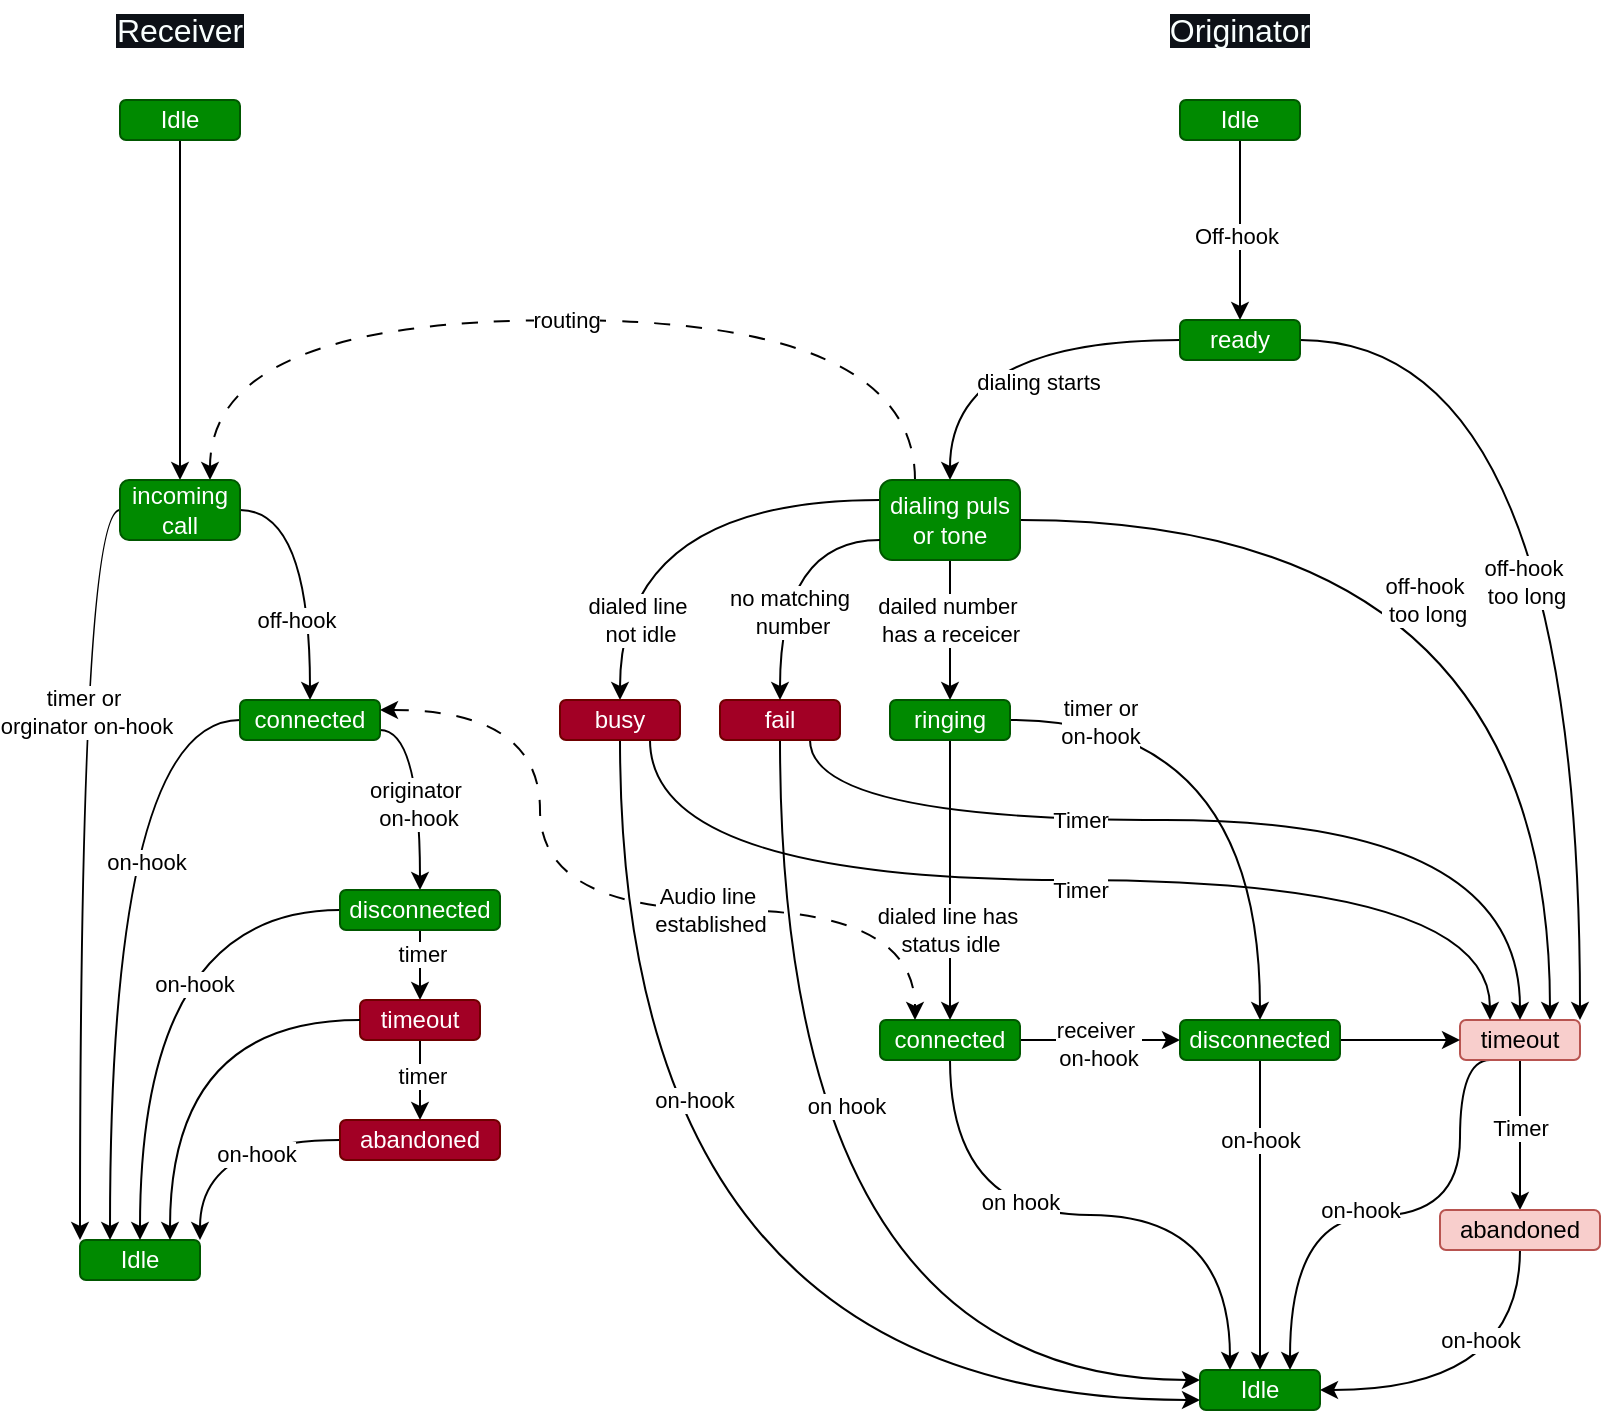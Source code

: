 <mxfile>
    <diagram name="Sida-1" id="S5pKBoL1bsgIUDStqbfe">
        <mxGraphModel dx="1602" dy="465" grid="1" gridSize="10" guides="1" tooltips="1" connect="1" arrows="1" fold="1" page="1" pageScale="1" pageWidth="827" pageHeight="1169" math="0" shadow="0">
            <root>
                <mxCell id="0"/>
                <mxCell id="1" parent="0"/>
                <mxCell id="lsyRAzRpwurkiqTD15_6-5" style="edgeStyle=none;rounded=0;orthogonalLoop=1;jettySize=auto;html=1;exitX=0.5;exitY=1;exitDx=0;exitDy=0;entryX=0.5;entryY=0;entryDx=0;entryDy=0;" parent="1" source="lsyRAzRpwurkiqTD15_6-1" target="lsyRAzRpwurkiqTD15_6-2" edge="1">
                    <mxGeometry relative="1" as="geometry"/>
                </mxCell>
                <mxCell id="lsyRAzRpwurkiqTD15_6-6" value="Off-hook" style="edgeLabel;html=1;align=center;verticalAlign=middle;resizable=0;points=[];" parent="lsyRAzRpwurkiqTD15_6-5" vertex="1" connectable="0">
                    <mxGeometry x="0.053" y="-2" relative="1" as="geometry">
                        <mxPoint as="offset"/>
                    </mxGeometry>
                </mxCell>
                <mxCell id="lsyRAzRpwurkiqTD15_6-1" value="Idle" style="rounded=1;whiteSpace=wrap;html=1;fillColor=#008a00;strokeColor=#005700;fontColor=#ffffff;" parent="1" vertex="1">
                    <mxGeometry x="-230" y="70" width="60" height="20" as="geometry"/>
                </mxCell>
                <mxCell id="lsyRAzRpwurkiqTD15_6-58" style="edgeStyle=orthogonalEdgeStyle;curved=1;rounded=0;orthogonalLoop=1;jettySize=auto;html=1;exitX=1;exitY=0.5;exitDx=0;exitDy=0;entryX=1;entryY=0;entryDx=0;entryDy=0;" parent="1" source="lsyRAzRpwurkiqTD15_6-2" target="lsyRAzRpwurkiqTD15_6-11" edge="1">
                    <mxGeometry relative="1" as="geometry"/>
                </mxCell>
                <mxCell id="lsyRAzRpwurkiqTD15_6-59" value="off-hook&amp;nbsp;&lt;div&gt;too long&lt;/div&gt;" style="edgeLabel;html=1;align=center;verticalAlign=middle;resizable=0;points=[];" parent="lsyRAzRpwurkiqTD15_6-58" vertex="1" connectable="0">
                    <mxGeometry x="0.087" y="-27" relative="1" as="geometry">
                        <mxPoint as="offset"/>
                    </mxGeometry>
                </mxCell>
                <mxCell id="lsyRAzRpwurkiqTD15_6-62" style="edgeStyle=orthogonalEdgeStyle;curved=1;rounded=0;orthogonalLoop=1;jettySize=auto;html=1;exitX=0;exitY=0.5;exitDx=0;exitDy=0;" parent="1" source="lsyRAzRpwurkiqTD15_6-2" target="lsyRAzRpwurkiqTD15_6-7" edge="1">
                    <mxGeometry relative="1" as="geometry"/>
                </mxCell>
                <mxCell id="lsyRAzRpwurkiqTD15_6-63" value="dialing starts" style="edgeLabel;html=1;align=center;verticalAlign=middle;resizable=0;points=[];" parent="lsyRAzRpwurkiqTD15_6-62" vertex="1" connectable="0">
                    <mxGeometry x="-0.226" y="21" relative="1" as="geometry">
                        <mxPoint as="offset"/>
                    </mxGeometry>
                </mxCell>
                <mxCell id="lsyRAzRpwurkiqTD15_6-2" value="ready" style="rounded=1;whiteSpace=wrap;html=1;fillColor=#008a00;strokeColor=#005700;fontColor=#ffffff;" parent="1" vertex="1">
                    <mxGeometry x="-230" y="180" width="60" height="20" as="geometry"/>
                </mxCell>
                <mxCell id="lsyRAzRpwurkiqTD15_6-19" style="edgeStyle=orthogonalEdgeStyle;curved=1;rounded=0;orthogonalLoop=1;jettySize=auto;html=1;exitX=0;exitY=0.25;exitDx=0;exitDy=0;entryX=0.5;entryY=0;entryDx=0;entryDy=0;" parent="1" source="lsyRAzRpwurkiqTD15_6-7" target="lsyRAzRpwurkiqTD15_6-20" edge="1">
                    <mxGeometry relative="1" as="geometry">
                        <mxPoint x="-530" y="370" as="targetPoint"/>
                    </mxGeometry>
                </mxCell>
                <mxCell id="lsyRAzRpwurkiqTD15_6-35" value="dialed line&amp;nbsp;&lt;div&gt;not idle&lt;/div&gt;" style="edgeLabel;html=1;align=center;verticalAlign=middle;resizable=0;points=[];" parent="lsyRAzRpwurkiqTD15_6-19" vertex="1" connectable="0">
                    <mxGeometry x="-0.17" y="-4" relative="1" as="geometry">
                        <mxPoint x="-25" y="64" as="offset"/>
                    </mxGeometry>
                </mxCell>
                <mxCell id="lsyRAzRpwurkiqTD15_6-43" style="edgeStyle=orthogonalEdgeStyle;curved=1;rounded=0;orthogonalLoop=1;jettySize=auto;html=1;exitX=0.5;exitY=1;exitDx=0;exitDy=0;entryX=0.5;entryY=0;entryDx=0;entryDy=0;" parent="1" source="lsyRAzRpwurkiqTD15_6-7" target="lsyRAzRpwurkiqTD15_6-22" edge="1">
                    <mxGeometry relative="1" as="geometry"/>
                </mxCell>
                <mxCell id="lsyRAzRpwurkiqTD15_6-110" value="dailed number&amp;nbsp;&lt;div&gt;has a receicer&lt;/div&gt;" style="edgeLabel;html=1;align=center;verticalAlign=middle;resizable=0;points=[];" parent="lsyRAzRpwurkiqTD15_6-43" vertex="1" connectable="0">
                    <mxGeometry x="-0.081" y="-1" relative="1" as="geometry">
                        <mxPoint x="1" y="-2" as="offset"/>
                    </mxGeometry>
                </mxCell>
                <mxCell id="lsyRAzRpwurkiqTD15_6-44" style="edgeStyle=orthogonalEdgeStyle;curved=1;rounded=0;orthogonalLoop=1;jettySize=auto;html=1;exitX=1;exitY=0.5;exitDx=0;exitDy=0;entryX=0.75;entryY=0;entryDx=0;entryDy=0;" parent="1" source="lsyRAzRpwurkiqTD15_6-7" target="lsyRAzRpwurkiqTD15_6-11" edge="1">
                    <mxGeometry relative="1" as="geometry"/>
                </mxCell>
                <mxCell id="lsyRAzRpwurkiqTD15_6-45" value="off-hook&lt;div&gt;&amp;nbsp;too long&lt;/div&gt;" style="edgeLabel;html=1;align=center;verticalAlign=middle;resizable=0;points=[];" parent="lsyRAzRpwurkiqTD15_6-44" vertex="1" connectable="0">
                    <mxGeometry x="-0.127" y="-3" relative="1" as="geometry">
                        <mxPoint x="-23" y="37" as="offset"/>
                    </mxGeometry>
                </mxCell>
                <mxCell id="lsyRAzRpwurkiqTD15_6-102" style="edgeStyle=orthogonalEdgeStyle;curved=1;rounded=0;orthogonalLoop=1;jettySize=auto;html=1;exitX=0.25;exitY=0;exitDx=0;exitDy=0;entryX=0.75;entryY=0;entryDx=0;entryDy=0;dashed=1;dashPattern=8 8;" parent="1" source="lsyRAzRpwurkiqTD15_6-7" target="lsyRAzRpwurkiqTD15_6-69" edge="1">
                    <mxGeometry relative="1" as="geometry">
                        <Array as="points">
                            <mxPoint x="-363" y="180"/>
                            <mxPoint x="-715" y="180"/>
                        </Array>
                    </mxGeometry>
                </mxCell>
                <mxCell id="lsyRAzRpwurkiqTD15_6-103" value="routing" style="edgeLabel;html=1;align=center;verticalAlign=middle;resizable=0;points=[];" parent="lsyRAzRpwurkiqTD15_6-102" vertex="1" connectable="0">
                    <mxGeometry x="0.105" y="2" relative="1" as="geometry">
                        <mxPoint x="28" y="-2" as="offset"/>
                    </mxGeometry>
                </mxCell>
                <mxCell id="lsyRAzRpwurkiqTD15_6-7" value="dialing puls or tone" style="rounded=1;whiteSpace=wrap;html=1;fillColor=#008a00;strokeColor=#005700;fontColor=#ffffff;" parent="1" vertex="1">
                    <mxGeometry x="-380" y="260" width="70" height="40" as="geometry"/>
                </mxCell>
                <mxCell id="lsyRAzRpwurkiqTD15_6-48" style="edgeStyle=orthogonalEdgeStyle;curved=1;rounded=0;orthogonalLoop=1;jettySize=auto;html=1;exitX=0.5;exitY=1;exitDx=0;exitDy=0;entryX=0.5;entryY=0;entryDx=0;entryDy=0;" parent="1" source="lsyRAzRpwurkiqTD15_6-11" target="lsyRAzRpwurkiqTD15_6-47" edge="1">
                    <mxGeometry relative="1" as="geometry"/>
                </mxCell>
                <mxCell id="lsyRAzRpwurkiqTD15_6-49" value="Timer" style="edgeLabel;html=1;align=center;verticalAlign=middle;resizable=0;points=[];" parent="lsyRAzRpwurkiqTD15_6-48" vertex="1" connectable="0">
                    <mxGeometry x="-0.103" relative="1" as="geometry">
                        <mxPoint as="offset"/>
                    </mxGeometry>
                </mxCell>
                <mxCell id="lsyRAzRpwurkiqTD15_6-114" style="edgeStyle=orthogonalEdgeStyle;curved=1;rounded=0;orthogonalLoop=1;jettySize=auto;html=1;exitX=0.25;exitY=1;exitDx=0;exitDy=0;entryX=0.75;entryY=0;entryDx=0;entryDy=0;" parent="1" source="lsyRAzRpwurkiqTD15_6-11" target="lsyRAzRpwurkiqTD15_6-50" edge="1">
                    <mxGeometry relative="1" as="geometry">
                        <Array as="points">
                            <mxPoint x="-90" y="550"/>
                            <mxPoint x="-90" y="628"/>
                            <mxPoint x="-175" y="628"/>
                        </Array>
                    </mxGeometry>
                </mxCell>
                <mxCell id="lsyRAzRpwurkiqTD15_6-115" value="on-hook" style="edgeLabel;html=1;align=center;verticalAlign=middle;resizable=0;points=[];fontFamily=Helvetica;fontSize=11;fontColor=default;labelBackgroundColor=default;" parent="lsyRAzRpwurkiqTD15_6-114" vertex="1" connectable="0">
                    <mxGeometry x="0.134" y="1" relative="1" as="geometry">
                        <mxPoint x="1" y="-4" as="offset"/>
                    </mxGeometry>
                </mxCell>
                <mxCell id="lsyRAzRpwurkiqTD15_6-11" value="timeout" style="rounded=1;whiteSpace=wrap;html=1;fillColor=#f8cecc;strokeColor=#b85450;" parent="1" vertex="1">
                    <mxGeometry x="-90" y="530" width="60" height="20" as="geometry"/>
                </mxCell>
                <mxCell id="lsyRAzRpwurkiqTD15_6-118" style="edgeStyle=orthogonalEdgeStyle;shape=connector;curved=1;rounded=0;orthogonalLoop=1;jettySize=auto;html=1;exitX=0.5;exitY=1;exitDx=0;exitDy=0;strokeColor=default;align=center;verticalAlign=middle;fontFamily=Helvetica;fontSize=11;fontColor=default;labelBackgroundColor=default;endArrow=classic;entryX=0;entryY=0.75;entryDx=0;entryDy=0;" parent="1" source="lsyRAzRpwurkiqTD15_6-20" target="lsyRAzRpwurkiqTD15_6-50" edge="1">
                    <mxGeometry relative="1" as="geometry">
                        <mxPoint x="-220" y="660" as="targetPoint"/>
                    </mxGeometry>
                </mxCell>
                <mxCell id="lsyRAzRpwurkiqTD15_6-120" value="on-hook" style="edgeLabel;html=1;align=center;verticalAlign=middle;resizable=0;points=[];fontFamily=Helvetica;fontSize=11;fontColor=default;labelBackgroundColor=default;" parent="lsyRAzRpwurkiqTD15_6-118" vertex="1" connectable="0">
                    <mxGeometry x="-0.42" y="37" relative="1" as="geometry">
                        <mxPoint as="offset"/>
                    </mxGeometry>
                </mxCell>
                <mxCell id="lsyRAzRpwurkiqTD15_6-122" style="edgeStyle=orthogonalEdgeStyle;shape=connector;curved=1;rounded=0;orthogonalLoop=1;jettySize=auto;html=1;exitX=0.75;exitY=1;exitDx=0;exitDy=0;entryX=0.25;entryY=0;entryDx=0;entryDy=0;strokeColor=default;align=center;verticalAlign=middle;fontFamily=Helvetica;fontSize=11;fontColor=default;labelBackgroundColor=default;endArrow=classic;" parent="1" source="lsyRAzRpwurkiqTD15_6-20" target="lsyRAzRpwurkiqTD15_6-11" edge="1">
                    <mxGeometry relative="1" as="geometry"/>
                </mxCell>
                <mxCell id="lsyRAzRpwurkiqTD15_6-123" value="Timer" style="edgeLabel;html=1;align=center;verticalAlign=middle;resizable=0;points=[];fontFamily=Helvetica;fontSize=11;fontColor=default;labelBackgroundColor=default;" parent="lsyRAzRpwurkiqTD15_6-122" vertex="1" connectable="0">
                    <mxGeometry x="-0.334" y="6" relative="1" as="geometry">
                        <mxPoint x="98" y="11" as="offset"/>
                    </mxGeometry>
                </mxCell>
                <mxCell id="lsyRAzRpwurkiqTD15_6-20" value="busy" style="rounded=1;whiteSpace=wrap;html=1;fillColor=#a20025;strokeColor=#6F0000;fontColor=#ffffff;" parent="1" vertex="1">
                    <mxGeometry x="-540" y="370" width="60" height="20" as="geometry"/>
                </mxCell>
                <mxCell id="lsyRAzRpwurkiqTD15_6-116" style="edgeStyle=orthogonalEdgeStyle;shape=connector;curved=1;rounded=0;orthogonalLoop=1;jettySize=auto;html=1;exitX=0.5;exitY=1;exitDx=0;exitDy=0;entryX=0;entryY=0.25;entryDx=0;entryDy=0;strokeColor=default;align=center;verticalAlign=middle;fontFamily=Helvetica;fontSize=11;fontColor=default;labelBackgroundColor=default;endArrow=classic;" parent="1" source="lsyRAzRpwurkiqTD15_6-21" target="lsyRAzRpwurkiqTD15_6-50" edge="1">
                    <mxGeometry relative="1" as="geometry"/>
                </mxCell>
                <mxCell id="lsyRAzRpwurkiqTD15_6-117" value="on hook" style="edgeLabel;html=1;align=center;verticalAlign=middle;resizable=0;points=[];fontFamily=Helvetica;fontSize=11;fontColor=default;labelBackgroundColor=default;" parent="lsyRAzRpwurkiqTD15_6-116" vertex="1" connectable="0">
                    <mxGeometry x="-0.3" y="33" relative="1" as="geometry">
                        <mxPoint y="-3" as="offset"/>
                    </mxGeometry>
                </mxCell>
                <mxCell id="lsyRAzRpwurkiqTD15_6-121" style="edgeStyle=orthogonalEdgeStyle;shape=connector;curved=1;rounded=0;orthogonalLoop=1;jettySize=auto;html=1;exitX=0.75;exitY=1;exitDx=0;exitDy=0;strokeColor=default;align=center;verticalAlign=middle;fontFamily=Helvetica;fontSize=11;fontColor=default;labelBackgroundColor=default;endArrow=classic;entryX=0.5;entryY=0;entryDx=0;entryDy=0;" parent="1" source="lsyRAzRpwurkiqTD15_6-21" target="lsyRAzRpwurkiqTD15_6-11" edge="1">
                    <mxGeometry relative="1" as="geometry">
                        <mxPoint x="-100.0" y="490" as="targetPoint"/>
                        <Array as="points">
                            <mxPoint x="-415" y="430"/>
                            <mxPoint x="-60" y="430"/>
                        </Array>
                    </mxGeometry>
                </mxCell>
                <mxCell id="lsyRAzRpwurkiqTD15_6-21" value="fail" style="rounded=1;whiteSpace=wrap;html=1;fillColor=#a20025;strokeColor=#6F0000;fontColor=#ffffff;" parent="1" vertex="1">
                    <mxGeometry x="-460" y="370" width="60" height="20" as="geometry"/>
                </mxCell>
                <mxCell id="lsyRAzRpwurkiqTD15_6-25" style="edgeStyle=none;rounded=0;orthogonalLoop=1;jettySize=auto;html=1;exitX=0.5;exitY=1;exitDx=0;exitDy=0;entryX=0.5;entryY=0;entryDx=0;entryDy=0;" parent="1" source="lsyRAzRpwurkiqTD15_6-22" target="lsyRAzRpwurkiqTD15_6-23" edge="1">
                    <mxGeometry relative="1" as="geometry"/>
                </mxCell>
                <mxCell id="lsyRAzRpwurkiqTD15_6-38" value="dialed line has&amp;nbsp;&lt;div&gt;status idle&lt;/div&gt;" style="edgeLabel;html=1;align=center;verticalAlign=middle;resizable=0;points=[];" parent="lsyRAzRpwurkiqTD15_6-25" vertex="1" connectable="0">
                    <mxGeometry x="-0.231" y="-2" relative="1" as="geometry">
                        <mxPoint x="2" y="41" as="offset"/>
                    </mxGeometry>
                </mxCell>
                <mxCell id="lsyRAzRpwurkiqTD15_6-41" style="edgeStyle=orthogonalEdgeStyle;curved=1;rounded=0;orthogonalLoop=1;jettySize=auto;html=1;exitX=1;exitY=0.5;exitDx=0;exitDy=0;entryX=0.5;entryY=0;entryDx=0;entryDy=0;" parent="1" source="lsyRAzRpwurkiqTD15_6-22" target="lsyRAzRpwurkiqTD15_6-28" edge="1">
                    <mxGeometry relative="1" as="geometry"/>
                </mxCell>
                <mxCell id="lsyRAzRpwurkiqTD15_6-42" value="timer or&lt;div&gt;on-hook&lt;/div&gt;" style="edgeLabel;html=1;align=center;verticalAlign=middle;resizable=0;points=[];" parent="lsyRAzRpwurkiqTD15_6-41" vertex="1" connectable="0">
                    <mxGeometry x="0.479" y="-3" relative="1" as="geometry">
                        <mxPoint x="-77" y="-78" as="offset"/>
                    </mxGeometry>
                </mxCell>
                <mxCell id="lsyRAzRpwurkiqTD15_6-22" value="ringing" style="rounded=1;whiteSpace=wrap;html=1;fillColor=#008a00;strokeColor=#005700;fontColor=#ffffff;" parent="1" vertex="1">
                    <mxGeometry x="-375" y="370" width="60" height="20" as="geometry"/>
                </mxCell>
                <mxCell id="lsyRAzRpwurkiqTD15_6-56" style="edgeStyle=orthogonalEdgeStyle;curved=1;rounded=0;orthogonalLoop=1;jettySize=auto;html=1;exitX=0.5;exitY=1;exitDx=0;exitDy=0;entryX=0.25;entryY=0;entryDx=0;entryDy=0;" parent="1" source="lsyRAzRpwurkiqTD15_6-23" target="lsyRAzRpwurkiqTD15_6-50" edge="1">
                    <mxGeometry relative="1" as="geometry"/>
                </mxCell>
                <mxCell id="lsyRAzRpwurkiqTD15_6-57" value="on hook" style="edgeLabel;html=1;align=center;verticalAlign=middle;resizable=0;points=[];" parent="lsyRAzRpwurkiqTD15_6-56" vertex="1" connectable="0">
                    <mxGeometry x="-0.059" y="1" relative="1" as="geometry">
                        <mxPoint x="-27" y="-6" as="offset"/>
                    </mxGeometry>
                </mxCell>
                <mxCell id="lsyRAzRpwurkiqTD15_6-106" style="edgeStyle=orthogonalEdgeStyle;curved=1;rounded=0;orthogonalLoop=1;jettySize=auto;html=1;exitX=1;exitY=0.5;exitDx=0;exitDy=0;entryX=0;entryY=0.5;entryDx=0;entryDy=0;" parent="1" source="lsyRAzRpwurkiqTD15_6-23" target="lsyRAzRpwurkiqTD15_6-28" edge="1">
                    <mxGeometry relative="1" as="geometry"/>
                </mxCell>
                <mxCell id="lsyRAzRpwurkiqTD15_6-109" value="receiver&amp;nbsp;&lt;div&gt;on-hook&lt;/div&gt;" style="edgeLabel;html=1;align=center;verticalAlign=middle;resizable=0;points=[];" parent="lsyRAzRpwurkiqTD15_6-106" vertex="1" connectable="0">
                    <mxGeometry x="-0.034" y="-2" relative="1" as="geometry">
                        <mxPoint as="offset"/>
                    </mxGeometry>
                </mxCell>
                <mxCell id="lsyRAzRpwurkiqTD15_6-23" value="connected" style="rounded=1;whiteSpace=wrap;html=1;fillColor=#008a00;strokeColor=#005700;fontColor=#ffffff;" parent="1" vertex="1">
                    <mxGeometry x="-380" y="530" width="70" height="20" as="geometry"/>
                </mxCell>
                <mxCell id="lsyRAzRpwurkiqTD15_6-27" style="edgeStyle=orthogonalEdgeStyle;curved=1;rounded=0;orthogonalLoop=1;jettySize=auto;html=1;exitX=0;exitY=0.75;exitDx=0;exitDy=0;entryX=0.5;entryY=0;entryDx=0;entryDy=0;" parent="1" source="lsyRAzRpwurkiqTD15_6-7" target="lsyRAzRpwurkiqTD15_6-21" edge="1">
                    <mxGeometry relative="1" as="geometry">
                        <mxPoint x="-429" y="360" as="targetPoint"/>
                    </mxGeometry>
                </mxCell>
                <mxCell id="lsyRAzRpwurkiqTD15_6-36" value="no matching&amp;nbsp;&lt;div&gt;number&lt;/div&gt;" style="edgeLabel;html=1;align=center;verticalAlign=middle;resizable=0;points=[];" parent="lsyRAzRpwurkiqTD15_6-27" vertex="1" connectable="0">
                    <mxGeometry x="-0.075" y="-1" relative="1" as="geometry">
                        <mxPoint x="7" y="26" as="offset"/>
                    </mxGeometry>
                </mxCell>
                <mxCell id="lsyRAzRpwurkiqTD15_6-46" style="edgeStyle=orthogonalEdgeStyle;curved=1;rounded=0;orthogonalLoop=1;jettySize=auto;html=1;exitX=1;exitY=0.5;exitDx=0;exitDy=0;entryX=0;entryY=0.5;entryDx=0;entryDy=0;" parent="1" source="lsyRAzRpwurkiqTD15_6-28" target="lsyRAzRpwurkiqTD15_6-11" edge="1">
                    <mxGeometry relative="1" as="geometry"/>
                </mxCell>
                <mxCell id="lsyRAzRpwurkiqTD15_6-54" style="edgeStyle=orthogonalEdgeStyle;curved=1;rounded=0;orthogonalLoop=1;jettySize=auto;html=1;exitX=0.5;exitY=1;exitDx=0;exitDy=0;entryX=0.5;entryY=0;entryDx=0;entryDy=0;" parent="1" source="lsyRAzRpwurkiqTD15_6-28" target="lsyRAzRpwurkiqTD15_6-50" edge="1">
                    <mxGeometry relative="1" as="geometry"/>
                </mxCell>
                <mxCell id="lsyRAzRpwurkiqTD15_6-55" value="on-hook" style="edgeLabel;html=1;align=center;verticalAlign=middle;resizable=0;points=[];" parent="lsyRAzRpwurkiqTD15_6-54" vertex="1" connectable="0">
                    <mxGeometry x="-0.108" y="-12" relative="1" as="geometry">
                        <mxPoint x="12" y="-29" as="offset"/>
                    </mxGeometry>
                </mxCell>
                <mxCell id="lsyRAzRpwurkiqTD15_6-28" value="disconnected" style="rounded=1;whiteSpace=wrap;html=1;fillColor=#008a00;strokeColor=#005700;fontColor=#ffffff;" parent="1" vertex="1">
                    <mxGeometry x="-230" y="530" width="80" height="20" as="geometry"/>
                </mxCell>
                <mxCell id="lsyRAzRpwurkiqTD15_6-52" style="edgeStyle=orthogonalEdgeStyle;curved=1;rounded=0;orthogonalLoop=1;jettySize=auto;html=1;exitX=0.5;exitY=1;exitDx=0;exitDy=0;entryX=1;entryY=0.5;entryDx=0;entryDy=0;" parent="1" source="lsyRAzRpwurkiqTD15_6-47" target="lsyRAzRpwurkiqTD15_6-50" edge="1">
                    <mxGeometry relative="1" as="geometry">
                        <mxPoint x="-210.0" y="875" as="targetPoint"/>
                    </mxGeometry>
                </mxCell>
                <mxCell id="lsyRAzRpwurkiqTD15_6-53" value="on-hook" style="edgeLabel;html=1;align=center;verticalAlign=middle;resizable=0;points=[];" parent="lsyRAzRpwurkiqTD15_6-52" vertex="1" connectable="0">
                    <mxGeometry x="0.117" y="-41" relative="1" as="geometry">
                        <mxPoint x="5" y="16" as="offset"/>
                    </mxGeometry>
                </mxCell>
                <mxCell id="lsyRAzRpwurkiqTD15_6-47" value="abandoned" style="rounded=1;whiteSpace=wrap;html=1;fillColor=#f8cecc;strokeColor=#b85450;" parent="1" vertex="1">
                    <mxGeometry x="-100" y="625" width="80" height="20" as="geometry"/>
                </mxCell>
                <mxCell id="lsyRAzRpwurkiqTD15_6-50" value="Idle" style="rounded=1;whiteSpace=wrap;html=1;fillColor=#008a00;strokeColor=#005700;fontColor=#ffffff;" parent="1" vertex="1">
                    <mxGeometry x="-220" y="705" width="60" height="20" as="geometry"/>
                </mxCell>
                <mxCell id="lsyRAzRpwurkiqTD15_6-72" style="edgeStyle=orthogonalEdgeStyle;curved=1;rounded=0;orthogonalLoop=1;jettySize=auto;html=1;exitX=0.5;exitY=1;exitDx=0;exitDy=0;entryX=0.5;entryY=0;entryDx=0;entryDy=0;" parent="1" source="lsyRAzRpwurkiqTD15_6-68" target="lsyRAzRpwurkiqTD15_6-69" edge="1">
                    <mxGeometry relative="1" as="geometry"/>
                </mxCell>
                <mxCell id="lsyRAzRpwurkiqTD15_6-68" value="Idle" style="rounded=1;whiteSpace=wrap;html=1;fillColor=#008a00;strokeColor=#005700;fontColor=#ffffff;" parent="1" vertex="1">
                    <mxGeometry x="-760" y="70" width="60" height="20" as="geometry"/>
                </mxCell>
                <mxCell id="lsyRAzRpwurkiqTD15_6-76" style="edgeStyle=orthogonalEdgeStyle;curved=1;rounded=0;orthogonalLoop=1;jettySize=auto;html=1;exitX=1;exitY=0.5;exitDx=0;exitDy=0;entryX=0.5;entryY=0;entryDx=0;entryDy=0;" parent="1" source="lsyRAzRpwurkiqTD15_6-69" target="lsyRAzRpwurkiqTD15_6-75" edge="1">
                    <mxGeometry relative="1" as="geometry"/>
                </mxCell>
                <mxCell id="lsyRAzRpwurkiqTD15_6-77" value="off-hook" style="edgeLabel;html=1;align=center;verticalAlign=middle;resizable=0;points=[];" parent="lsyRAzRpwurkiqTD15_6-76" vertex="1" connectable="0">
                    <mxGeometry x="0.387" y="-7" relative="1" as="geometry">
                        <mxPoint as="offset"/>
                    </mxGeometry>
                </mxCell>
                <mxCell id="lsyRAzRpwurkiqTD15_6-82" style="edgeStyle=orthogonalEdgeStyle;curved=1;rounded=0;orthogonalLoop=1;jettySize=auto;html=1;exitX=0;exitY=0.5;exitDx=0;exitDy=0;entryX=0;entryY=0;entryDx=0;entryDy=0;" parent="1" source="lsyRAzRpwurkiqTD15_6-69" target="lsyRAzRpwurkiqTD15_6-74" edge="1">
                    <mxGeometry relative="1" as="geometry"/>
                </mxCell>
                <mxCell id="lsyRAzRpwurkiqTD15_6-88" value="timer or&amp;nbsp;&lt;div&gt;orginator on-hook&lt;/div&gt;" style="edgeLabel;html=1;align=center;verticalAlign=middle;resizable=0;points=[];" parent="lsyRAzRpwurkiqTD15_6-82" vertex="1" connectable="0">
                    <mxGeometry x="-0.371" y="3" relative="1" as="geometry">
                        <mxPoint as="offset"/>
                    </mxGeometry>
                </mxCell>
                <mxCell id="lsyRAzRpwurkiqTD15_6-69" value="incoming call" style="rounded=1;whiteSpace=wrap;html=1;fillColor=#008a00;strokeColor=#005700;fontColor=#ffffff;" parent="1" vertex="1">
                    <mxGeometry x="-760" y="260" width="60" height="30" as="geometry"/>
                </mxCell>
                <mxCell id="lsyRAzRpwurkiqTD15_6-74" value="Idle" style="rounded=1;whiteSpace=wrap;html=1;fillColor=#008a00;strokeColor=#005700;fontColor=#ffffff;" parent="1" vertex="1">
                    <mxGeometry x="-780" y="640" width="60" height="20" as="geometry"/>
                </mxCell>
                <mxCell id="lsyRAzRpwurkiqTD15_6-80" style="edgeStyle=orthogonalEdgeStyle;curved=1;rounded=0;orthogonalLoop=1;jettySize=auto;html=1;exitX=1;exitY=0.75;exitDx=0;exitDy=0;entryX=0.5;entryY=0;entryDx=0;entryDy=0;" parent="1" source="lsyRAzRpwurkiqTD15_6-75" target="lsyRAzRpwurkiqTD15_6-78" edge="1">
                    <mxGeometry relative="1" as="geometry"/>
                </mxCell>
                <mxCell id="lsyRAzRpwurkiqTD15_6-113" value="originator&amp;nbsp;&lt;div&gt;on-hook&lt;/div&gt;" style="edgeLabel;html=1;align=center;verticalAlign=middle;resizable=0;points=[];" parent="lsyRAzRpwurkiqTD15_6-80" vertex="1" connectable="0">
                    <mxGeometry x="0.14" y="-1" relative="1" as="geometry">
                        <mxPoint as="offset"/>
                    </mxGeometry>
                </mxCell>
                <mxCell id="lsyRAzRpwurkiqTD15_6-81" style="edgeStyle=orthogonalEdgeStyle;curved=1;rounded=0;orthogonalLoop=1;jettySize=auto;html=1;exitX=0;exitY=0.5;exitDx=0;exitDy=0;entryX=0.25;entryY=0;entryDx=0;entryDy=0;" parent="1" source="lsyRAzRpwurkiqTD15_6-75" target="lsyRAzRpwurkiqTD15_6-74" edge="1">
                    <mxGeometry relative="1" as="geometry"/>
                </mxCell>
                <mxCell id="lsyRAzRpwurkiqTD15_6-89" value="on-hook" style="edgeLabel;html=1;align=center;verticalAlign=middle;resizable=0;points=[];" parent="lsyRAzRpwurkiqTD15_6-81" vertex="1" connectable="0">
                    <mxGeometry x="-0.165" y="18" relative="1" as="geometry">
                        <mxPoint as="offset"/>
                    </mxGeometry>
                </mxCell>
                <mxCell id="lsyRAzRpwurkiqTD15_6-111" style="edgeStyle=orthogonalEdgeStyle;curved=1;rounded=0;orthogonalLoop=1;jettySize=auto;html=1;exitX=1;exitY=0.25;exitDx=0;exitDy=0;entryX=0.25;entryY=0;entryDx=0;entryDy=0;dashed=1;dashPattern=8 8;startArrow=classic;startFill=1;" parent="1" source="lsyRAzRpwurkiqTD15_6-75" target="lsyRAzRpwurkiqTD15_6-23" edge="1">
                    <mxGeometry relative="1" as="geometry">
                        <Array as="points">
                            <mxPoint x="-550" y="375"/>
                            <mxPoint x="-550" y="475"/>
                            <mxPoint x="-362" y="475"/>
                        </Array>
                    </mxGeometry>
                </mxCell>
                <mxCell id="lsyRAzRpwurkiqTD15_6-112" value="Audio line&amp;nbsp;&lt;div&gt;established&lt;/div&gt;" style="edgeLabel;html=1;align=center;verticalAlign=middle;resizable=0;points=[];" parent="lsyRAzRpwurkiqTD15_6-111" vertex="1" connectable="0">
                    <mxGeometry x="0.266" y="11" relative="1" as="geometry">
                        <mxPoint x="-3" y="11" as="offset"/>
                    </mxGeometry>
                </mxCell>
                <mxCell id="lsyRAzRpwurkiqTD15_6-75" value="connected" style="rounded=1;whiteSpace=wrap;html=1;fillColor=#008a00;strokeColor=#005700;fontColor=#ffffff;" parent="1" vertex="1">
                    <mxGeometry x="-700" y="370" width="70" height="20" as="geometry"/>
                </mxCell>
                <mxCell id="lsyRAzRpwurkiqTD15_6-83" style="edgeStyle=orthogonalEdgeStyle;curved=1;rounded=0;orthogonalLoop=1;jettySize=auto;html=1;exitX=0;exitY=0.5;exitDx=0;exitDy=0;entryX=0.5;entryY=0;entryDx=0;entryDy=0;" parent="1" source="lsyRAzRpwurkiqTD15_6-78" target="lsyRAzRpwurkiqTD15_6-74" edge="1">
                    <mxGeometry relative="1" as="geometry"/>
                </mxCell>
                <mxCell id="lsyRAzRpwurkiqTD15_6-90" value="on-hook" style="edgeLabel;html=1;align=center;verticalAlign=middle;resizable=0;points=[];" parent="lsyRAzRpwurkiqTD15_6-83" vertex="1" connectable="0">
                    <mxGeometry x="0.032" y="27" relative="1" as="geometry">
                        <mxPoint as="offset"/>
                    </mxGeometry>
                </mxCell>
                <mxCell id="lsyRAzRpwurkiqTD15_6-87" style="edgeStyle=orthogonalEdgeStyle;curved=1;rounded=0;orthogonalLoop=1;jettySize=auto;html=1;exitX=0.5;exitY=1;exitDx=0;exitDy=0;entryX=0.5;entryY=0;entryDx=0;entryDy=0;" parent="1" source="lsyRAzRpwurkiqTD15_6-78" target="lsyRAzRpwurkiqTD15_6-85" edge="1">
                    <mxGeometry relative="1" as="geometry"/>
                </mxCell>
                <mxCell id="lsyRAzRpwurkiqTD15_6-96" value="timer" style="edgeLabel;html=1;align=center;verticalAlign=middle;resizable=0;points=[];" parent="lsyRAzRpwurkiqTD15_6-87" vertex="1" connectable="0">
                    <mxGeometry x="-0.33" y="1" relative="1" as="geometry">
                        <mxPoint as="offset"/>
                    </mxGeometry>
                </mxCell>
                <mxCell id="lsyRAzRpwurkiqTD15_6-78" value="disconnected" style="rounded=1;whiteSpace=wrap;html=1;fillColor=#008a00;strokeColor=#005700;fontColor=#ffffff;" parent="1" vertex="1">
                    <mxGeometry x="-650" y="465" width="80" height="20" as="geometry"/>
                </mxCell>
                <mxCell id="lsyRAzRpwurkiqTD15_6-95" style="edgeStyle=orthogonalEdgeStyle;curved=1;rounded=0;orthogonalLoop=1;jettySize=auto;html=1;exitX=0.5;exitY=1;exitDx=0;exitDy=0;entryX=0.5;entryY=0;entryDx=0;entryDy=0;" parent="1" source="lsyRAzRpwurkiqTD15_6-85" target="lsyRAzRpwurkiqTD15_6-93" edge="1">
                    <mxGeometry relative="1" as="geometry"/>
                </mxCell>
                <mxCell id="lsyRAzRpwurkiqTD15_6-97" value="timer" style="edgeLabel;html=1;align=center;verticalAlign=middle;resizable=0;points=[];" parent="lsyRAzRpwurkiqTD15_6-95" vertex="1" connectable="0">
                    <mxGeometry x="-0.13" y="1" relative="1" as="geometry">
                        <mxPoint as="offset"/>
                    </mxGeometry>
                </mxCell>
                <mxCell id="lsyRAzRpwurkiqTD15_6-85" value="timeout" style="rounded=1;whiteSpace=wrap;html=1;fillColor=#a20025;strokeColor=#6F0000;fontColor=#ffffff;" parent="1" vertex="1">
                    <mxGeometry x="-640" y="520" width="60" height="20" as="geometry"/>
                </mxCell>
                <mxCell id="lsyRAzRpwurkiqTD15_6-91" style="edgeStyle=orthogonalEdgeStyle;curved=1;rounded=0;orthogonalLoop=1;jettySize=auto;html=1;exitX=0;exitY=0.5;exitDx=0;exitDy=0;entryX=0.75;entryY=0;entryDx=0;entryDy=0;" parent="1" source="lsyRAzRpwurkiqTD15_6-85" target="lsyRAzRpwurkiqTD15_6-74" edge="1">
                    <mxGeometry relative="1" as="geometry"/>
                </mxCell>
                <mxCell id="lsyRAzRpwurkiqTD15_6-94" style="edgeStyle=orthogonalEdgeStyle;curved=1;rounded=0;orthogonalLoop=1;jettySize=auto;html=1;exitX=0;exitY=0.5;exitDx=0;exitDy=0;entryX=1;entryY=0;entryDx=0;entryDy=0;" parent="1" source="lsyRAzRpwurkiqTD15_6-93" target="lsyRAzRpwurkiqTD15_6-74" edge="1">
                    <mxGeometry relative="1" as="geometry"/>
                </mxCell>
                <mxCell id="lsyRAzRpwurkiqTD15_6-98" value="on-hook" style="edgeLabel;html=1;align=center;verticalAlign=middle;resizable=0;points=[];" parent="lsyRAzRpwurkiqTD15_6-94" vertex="1" connectable="0">
                    <mxGeometry x="-0.3" y="7" relative="1" as="geometry">
                        <mxPoint as="offset"/>
                    </mxGeometry>
                </mxCell>
                <mxCell id="lsyRAzRpwurkiqTD15_6-93" value="abandoned" style="rounded=1;whiteSpace=wrap;html=1;fillColor=#a20025;strokeColor=#6F0000;fontColor=#ffffff;" parent="1" vertex="1">
                    <mxGeometry x="-650" y="580" width="80" height="20" as="geometry"/>
                </mxCell>
                <mxCell id="lsyRAzRpwurkiqTD15_6-104" value="&lt;span style=&quot;color: rgb(249, 255, 254); font-family: &amp;quot;trebuchet ms&amp;quot;, verdana, arial, sans-serif; font-size: 16px; text-align: start; text-wrap: nowrap; background-color: rgb(13, 17, 23);&quot;&gt;Originator&lt;/span&gt;" style="text;html=1;align=center;verticalAlign=middle;whiteSpace=wrap;rounded=0;" parent="1" vertex="1">
                    <mxGeometry x="-230" y="20" width="60" height="30" as="geometry"/>
                </mxCell>
                <mxCell id="lsyRAzRpwurkiqTD15_6-108" value="&lt;span style=&quot;color: rgb(249, 255, 254); font-family: &amp;quot;trebuchet ms&amp;quot;, verdana, arial, sans-serif; font-size: 16px; text-align: start; text-wrap: nowrap; background-color: rgb(13, 17, 23);&quot;&gt;Receiver&lt;/span&gt;" style="text;html=1;align=center;verticalAlign=middle;whiteSpace=wrap;rounded=0;" parent="1" vertex="1">
                    <mxGeometry x="-760" y="20" width="60" height="30" as="geometry"/>
                </mxCell>
                <mxCell id="lsyRAzRpwurkiqTD15_6-124" value="Timer" style="edgeLabel;html=1;align=center;verticalAlign=middle;resizable=0;points=[];fontFamily=Helvetica;fontSize=11;fontColor=default;labelBackgroundColor=default;" parent="1" vertex="1" connectable="0">
                    <mxGeometry x="-280.002" y="430.004" as="geometry"/>
                </mxCell>
            </root>
        </mxGraphModel>
    </diagram>
</mxfile>